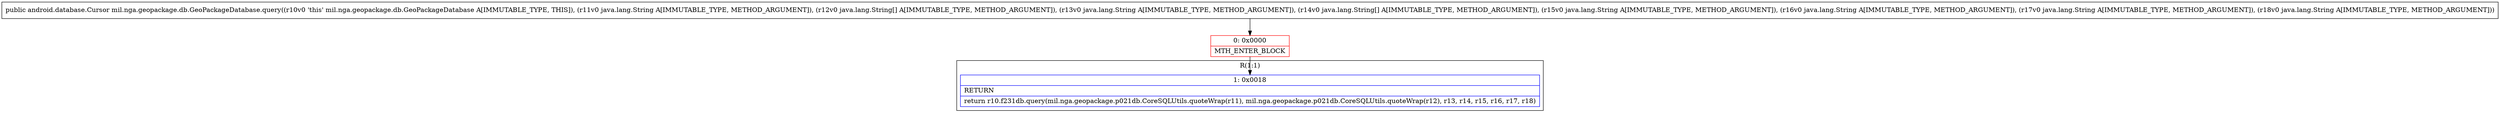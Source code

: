 digraph "CFG formil.nga.geopackage.db.GeoPackageDatabase.query(Ljava\/lang\/String;[Ljava\/lang\/String;Ljava\/lang\/String;[Ljava\/lang\/String;Ljava\/lang\/String;Ljava\/lang\/String;Ljava\/lang\/String;Ljava\/lang\/String;)Landroid\/database\/Cursor;" {
subgraph cluster_Region_1007144507 {
label = "R(1:1)";
node [shape=record,color=blue];
Node_1 [shape=record,label="{1\:\ 0x0018|RETURN\l|return r10.f231db.query(mil.nga.geopackage.p021db.CoreSQLUtils.quoteWrap(r11), mil.nga.geopackage.p021db.CoreSQLUtils.quoteWrap(r12), r13, r14, r15, r16, r17, r18)\l}"];
}
Node_0 [shape=record,color=red,label="{0\:\ 0x0000|MTH_ENTER_BLOCK\l}"];
MethodNode[shape=record,label="{public android.database.Cursor mil.nga.geopackage.db.GeoPackageDatabase.query((r10v0 'this' mil.nga.geopackage.db.GeoPackageDatabase A[IMMUTABLE_TYPE, THIS]), (r11v0 java.lang.String A[IMMUTABLE_TYPE, METHOD_ARGUMENT]), (r12v0 java.lang.String[] A[IMMUTABLE_TYPE, METHOD_ARGUMENT]), (r13v0 java.lang.String A[IMMUTABLE_TYPE, METHOD_ARGUMENT]), (r14v0 java.lang.String[] A[IMMUTABLE_TYPE, METHOD_ARGUMENT]), (r15v0 java.lang.String A[IMMUTABLE_TYPE, METHOD_ARGUMENT]), (r16v0 java.lang.String A[IMMUTABLE_TYPE, METHOD_ARGUMENT]), (r17v0 java.lang.String A[IMMUTABLE_TYPE, METHOD_ARGUMENT]), (r18v0 java.lang.String A[IMMUTABLE_TYPE, METHOD_ARGUMENT])) }"];
MethodNode -> Node_0;
Node_0 -> Node_1;
}

